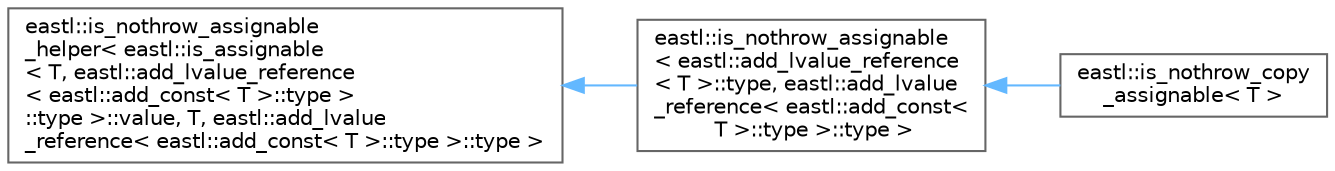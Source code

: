 digraph "类继承关系图"
{
 // LATEX_PDF_SIZE
  bgcolor="transparent";
  edge [fontname=Helvetica,fontsize=10,labelfontname=Helvetica,labelfontsize=10];
  node [fontname=Helvetica,fontsize=10,shape=box,height=0.2,width=0.4];
  rankdir="LR";
  Node0 [id="Node000000",label="eastl::is_nothrow_assignable\l_helper\< eastl::is_assignable\l\< T, eastl::add_lvalue_reference\l\< eastl::add_const\< T \>::type \>\l::type \>::value, T, eastl::add_lvalue\l_reference\< eastl::add_const\< T \>::type \>::type \>",height=0.2,width=0.4,color="grey40", fillcolor="white", style="filled",URL="$structeastl_1_1is__nothrow__assignable__helper.html",tooltip=" "];
  Node0 -> Node1 [id="edge908_Node000000_Node000001",dir="back",color="steelblue1",style="solid",tooltip=" "];
  Node1 [id="Node000001",label="eastl::is_nothrow_assignable\l\< eastl::add_lvalue_reference\l\< T \>::type, eastl::add_lvalue\l_reference\< eastl::add_const\<\l T \>::type \>::type \>",height=0.2,width=0.4,color="grey40", fillcolor="white", style="filled",URL="$structeastl_1_1is__nothrow__assignable.html",tooltip=" "];
  Node1 -> Node2 [id="edge909_Node000001_Node000002",dir="back",color="steelblue1",style="solid",tooltip=" "];
  Node2 [id="Node000002",label="eastl::is_nothrow_copy\l_assignable\< T \>",height=0.2,width=0.4,color="grey40", fillcolor="white", style="filled",URL="$structeastl_1_1is__nothrow__copy__assignable.html",tooltip=" "];
}
